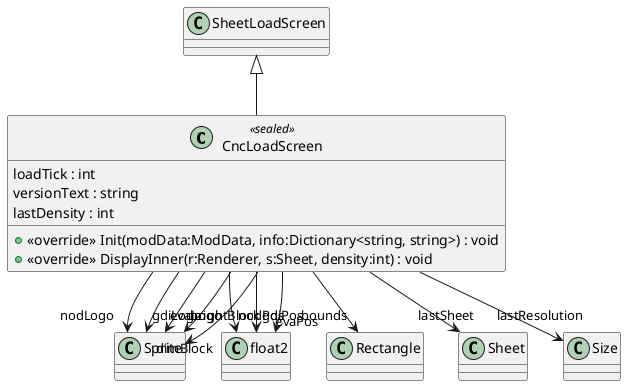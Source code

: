 @startuml
class CncLoadScreen <<sealed>> {
    loadTick : int
    versionText : string
    lastDensity : int
    + <<override>> Init(modData:ModData, info:Dictionary<string, string>) : void
    + <<override>> DisplayInner(r:Renderer, s:Sheet, density:int) : void
}
SheetLoadScreen <|-- CncLoadScreen
CncLoadScreen --> "nodLogo" Sprite
CncLoadScreen --> "gdiLogo" Sprite
CncLoadScreen --> "evaLogo" Sprite
CncLoadScreen --> "brightBlock" Sprite
CncLoadScreen --> "dimBlock" Sprite
CncLoadScreen --> "nodPos" float2
CncLoadScreen --> "gdiPos" float2
CncLoadScreen --> "evaPos" float2
CncLoadScreen --> "bounds" Rectangle
CncLoadScreen --> "lastSheet" Sheet
CncLoadScreen --> "lastResolution" Size
@enduml
